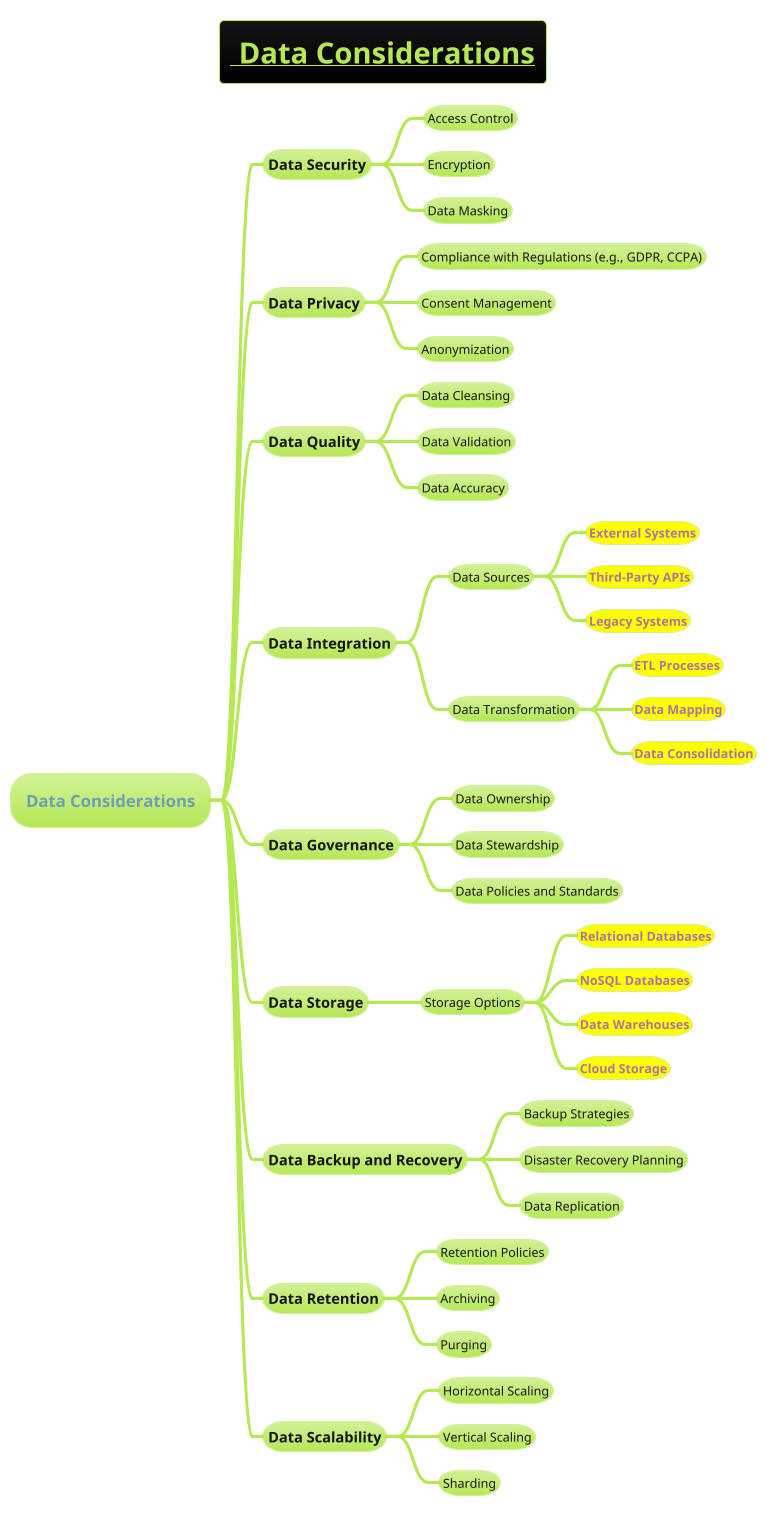 @startmindmap
title =__ Data Considerations__
!theme hacker

* Data Considerations
** Data Security
*** Access Control
*** Encryption
*** Data Masking

** Data Privacy
*** Compliance with Regulations (e.g., GDPR, CCPA)
*** Consent Management
*** Anonymization

** Data Quality
*** Data Cleansing
*** Data Validation
*** Data Accuracy

** Data Integration
*** Data Sources
****[#yellow] ===External Systems
****[#yellow] ===Third-Party APIs
****[#yellow] ===Legacy Systems
*** Data Transformation
****[#yellow] ===ETL Processes
****[#yellow] ===Data Mapping
****[#yellow] ===Data Consolidation

** Data Governance
*** Data Ownership
*** Data Stewardship
*** Data Policies and Standards

** Data Storage
*** Storage Options
****[#yellow] ===Relational Databases
****[#yellow] ===NoSQL Databases
****[#yellow] ===Data Warehouses
****[#yellow] ===Cloud Storage

** Data Backup and Recovery
*** Backup Strategies
*** Disaster Recovery Planning
*** Data Replication

** Data Retention
*** Retention Policies
*** Archiving
*** Purging

** Data Scalability
*** Horizontal Scaling
*** Vertical Scaling
*** Sharding

@endmindmap
